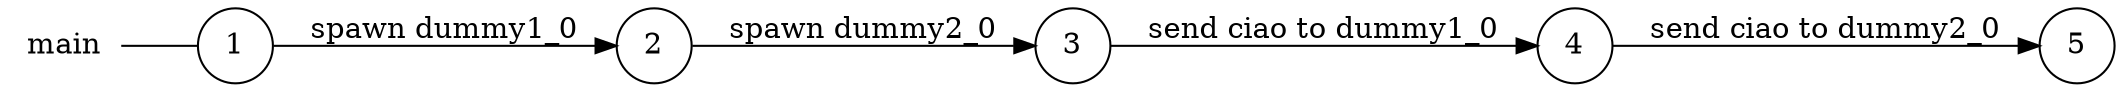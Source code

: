digraph main {
	rankdir="LR";
	n_0 [label="main", shape="plaintext"];
	n_1 [id="5", shape=circle, label="4"];
	n_2 [id="1", shape=circle, label="1"];
	n_0 -> n_2 [arrowhead=none];
	n_3 [id="2", shape=circle, label="2"];
	n_4 [id="4", shape=circle, label="5"];
	n_5 [id="3", shape=circle, label="3"];

	n_1 -> n_4 [id="[$e|1]", label="send ciao to dummy2_0"];
	n_5 -> n_1 [id="[$e|3]", label="send ciao to dummy1_0"];
	n_3 -> n_5 [id="[$e|0]", label="spawn dummy2_0"];
	n_2 -> n_3 [id="[$e|2]", label="spawn dummy1_0"];
}
